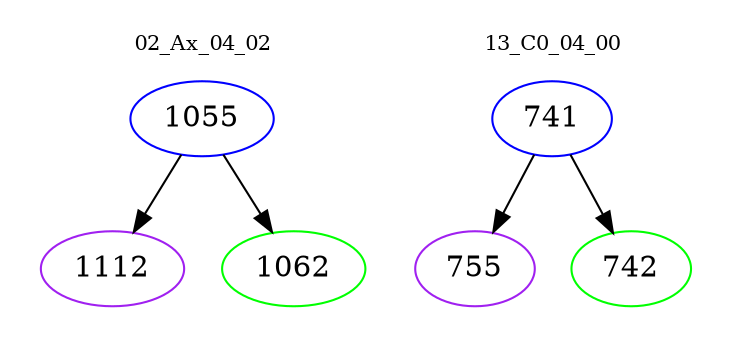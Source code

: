 digraph{
subgraph cluster_0 {
color = white
label = "02_Ax_04_02";
fontsize=10;
T0_1055 [label="1055", color="blue"]
T0_1055 -> T0_1112 [color="black"]
T0_1112 [label="1112", color="purple"]
T0_1055 -> T0_1062 [color="black"]
T0_1062 [label="1062", color="green"]
}
subgraph cluster_1 {
color = white
label = "13_C0_04_00";
fontsize=10;
T1_741 [label="741", color="blue"]
T1_741 -> T1_755 [color="black"]
T1_755 [label="755", color="purple"]
T1_741 -> T1_742 [color="black"]
T1_742 [label="742", color="green"]
}
}
